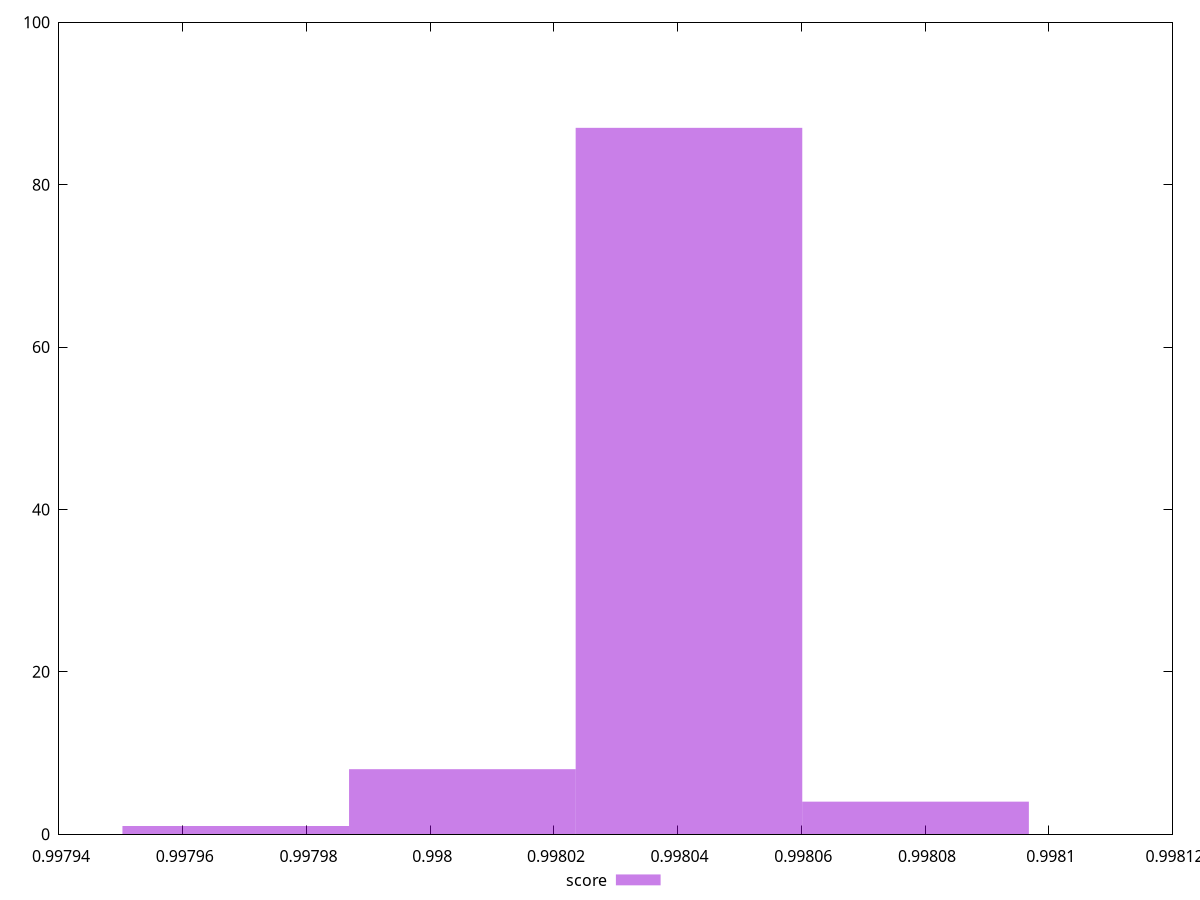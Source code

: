 reset
set terminal svg size 640, 490 enhanced background rgb 'white'
set output "reprap/interactive/samples/pages+cached+noexternal+nofonts+nosvg+noimg+nocss/score/histogram.svg"

$score <<EOF
0.9980418357271366 87
0.9980052036171814 8
0.9979685715072263 1
0.9980784678370916 4
EOF

set key outside below
set boxwidth 0.00003663210995511604
set yrange [0:100]
set style fill transparent solid 0.5 noborder

plot \
  $score title "score" with boxes, \


reset
